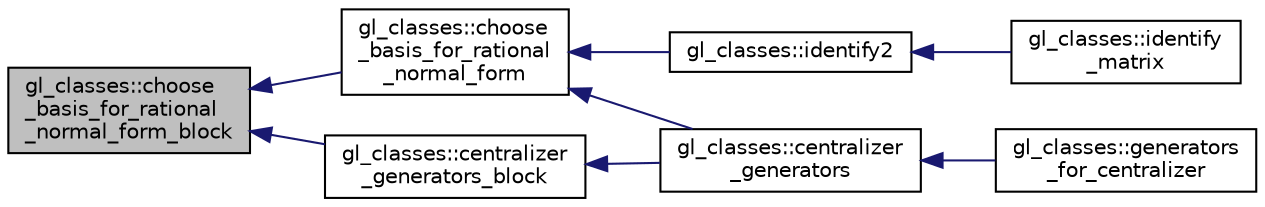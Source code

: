 digraph "gl_classes::choose_basis_for_rational_normal_form_block"
{
  edge [fontname="Helvetica",fontsize="10",labelfontname="Helvetica",labelfontsize="10"];
  node [fontname="Helvetica",fontsize="10",shape=record];
  rankdir="LR";
  Node56 [label="gl_classes::choose\l_basis_for_rational\l_normal_form_block",height=0.2,width=0.4,color="black", fillcolor="grey75", style="filled", fontcolor="black"];
  Node56 -> Node57 [dir="back",color="midnightblue",fontsize="10",style="solid",fontname="Helvetica"];
  Node57 [label="gl_classes::choose\l_basis_for_rational\l_normal_form",height=0.2,width=0.4,color="black", fillcolor="white", style="filled",URL="$d6/dab/classgl__classes.html#ab325bada69ed7507d5bbb942bfe2f70c"];
  Node57 -> Node58 [dir="back",color="midnightblue",fontsize="10",style="solid",fontname="Helvetica"];
  Node58 [label="gl_classes::identify2",height=0.2,width=0.4,color="black", fillcolor="white", style="filled",URL="$d6/dab/classgl__classes.html#a01f63c38f74a678752344f31fc3820bc"];
  Node58 -> Node59 [dir="back",color="midnightblue",fontsize="10",style="solid",fontname="Helvetica"];
  Node59 [label="gl_classes::identify\l_matrix",height=0.2,width=0.4,color="black", fillcolor="white", style="filled",URL="$d6/dab/classgl__classes.html#af529d1d8ff5a52703c5ac1d70806092e"];
  Node57 -> Node60 [dir="back",color="midnightblue",fontsize="10",style="solid",fontname="Helvetica"];
  Node60 [label="gl_classes::centralizer\l_generators",height=0.2,width=0.4,color="black", fillcolor="white", style="filled",URL="$d6/dab/classgl__classes.html#a0469984583efc3d27c70fb32f45d71d8"];
  Node60 -> Node61 [dir="back",color="midnightblue",fontsize="10",style="solid",fontname="Helvetica"];
  Node61 [label="gl_classes::generators\l_for_centralizer",height=0.2,width=0.4,color="black", fillcolor="white", style="filled",URL="$d6/dab/classgl__classes.html#aeac561e2a41981533eb0aee6f9d2080c"];
  Node56 -> Node62 [dir="back",color="midnightblue",fontsize="10",style="solid",fontname="Helvetica"];
  Node62 [label="gl_classes::centralizer\l_generators_block",height=0.2,width=0.4,color="black", fillcolor="white", style="filled",URL="$d6/dab/classgl__classes.html#a28bbe0c59d7f397284d625e61016a687"];
  Node62 -> Node60 [dir="back",color="midnightblue",fontsize="10",style="solid",fontname="Helvetica"];
}

